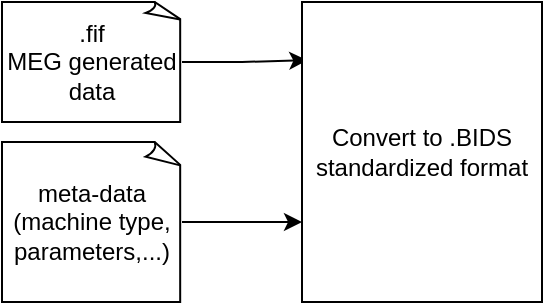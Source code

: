 <mxfile version="22.1.21" type="device">
  <diagram name="Page-1" id="ryGtp6P1I9KAt4M1AO9u">
    <mxGraphModel dx="801" dy="308" grid="1" gridSize="10" guides="1" tooltips="1" connect="1" arrows="1" fold="1" page="1" pageScale="1" pageWidth="850" pageHeight="1100" math="0" shadow="0">
      <root>
        <mxCell id="0" />
        <mxCell id="1" parent="0" />
        <mxCell id="Qp9WblH9RVzn9ApGt10T-2" value="" style="edgeStyle=orthogonalEdgeStyle;rounded=0;orthogonalLoop=1;jettySize=auto;html=1;entryX=0.022;entryY=0.194;entryDx=0;entryDy=0;entryPerimeter=0;" parent="1" source="Qp9WblH9RVzn9ApGt10T-3" edge="1" target="Qp9WblH9RVzn9ApGt10T-4">
          <mxGeometry relative="1" as="geometry">
            <mxPoint x="230" y="80" as="targetPoint" />
          </mxGeometry>
        </mxCell>
        <mxCell id="Qp9WblH9RVzn9ApGt10T-3" value=".fif&lt;br&gt;MEG generated data" style="whiteSpace=wrap;html=1;shape=mxgraph.basic.document" parent="1" vertex="1">
          <mxGeometry x="90" y="50" width="90" height="60" as="geometry" />
        </mxCell>
        <mxCell id="Qp9WblH9RVzn9ApGt10T-4" value="Convert to .BIDS standardized format" style="whiteSpace=wrap;html=1;" parent="1" vertex="1">
          <mxGeometry x="240" y="50" width="120" height="150" as="geometry" />
        </mxCell>
        <mxCell id="NjELSpKqHxc-l-QflI-P-2" value="" style="edgeStyle=orthogonalEdgeStyle;rounded=0;orthogonalLoop=1;jettySize=auto;html=1;" edge="1" parent="1" source="NjELSpKqHxc-l-QflI-P-1" target="Qp9WblH9RVzn9ApGt10T-4">
          <mxGeometry relative="1" as="geometry">
            <Array as="points">
              <mxPoint x="220" y="160" />
              <mxPoint x="220" y="160" />
            </Array>
          </mxGeometry>
        </mxCell>
        <mxCell id="NjELSpKqHxc-l-QflI-P-1" value="meta-data&lt;br&gt;(machine type, parameters,...)" style="whiteSpace=wrap;html=1;shape=mxgraph.basic.document" vertex="1" parent="1">
          <mxGeometry x="90" y="120" width="90" height="80" as="geometry" />
        </mxCell>
      </root>
    </mxGraphModel>
  </diagram>
</mxfile>
